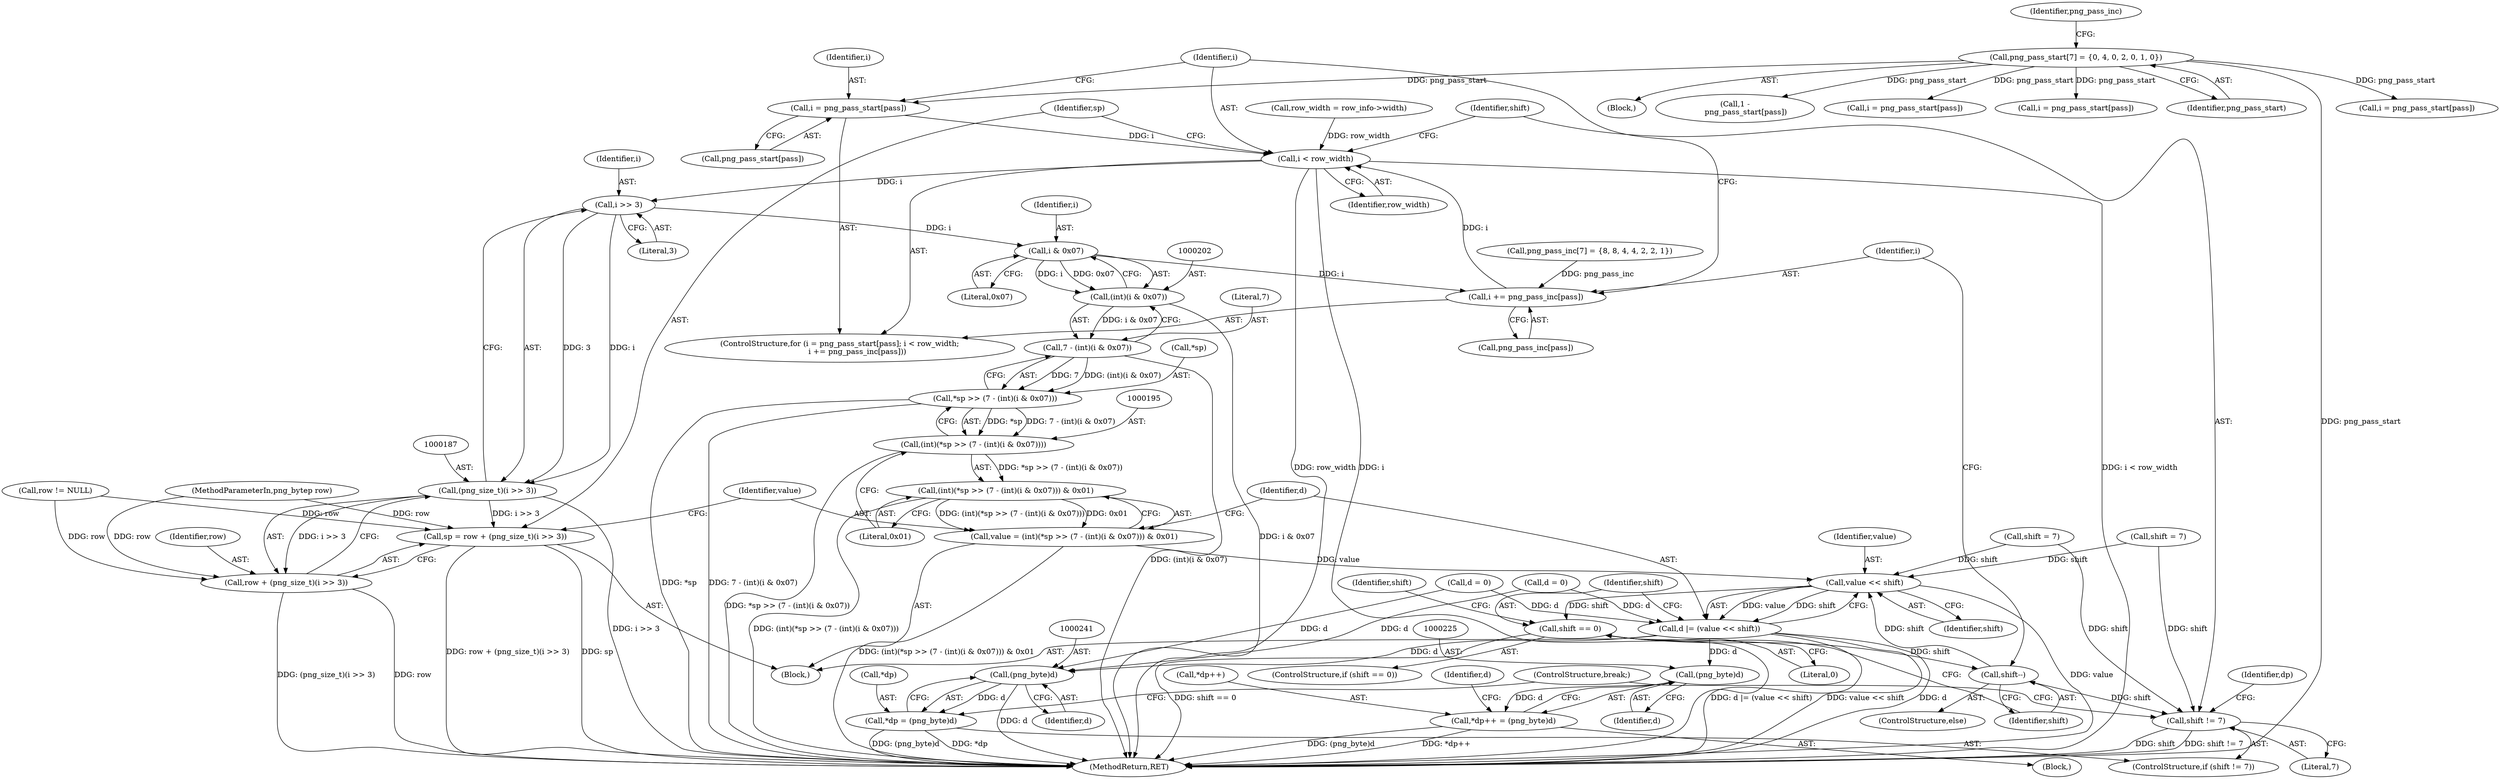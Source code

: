 digraph "0_Chrome_7f3d85b096f66870a15b37c2f40b219b2e292693_29@array" {
"1000168" [label="(Call,i = png_pass_start[pass])"];
"1000118" [label="(Call,png_pass_start[7] = {0, 4, 0, 2, 0, 1, 0})"];
"1000173" [label="(Call,i < row_width)"];
"1000188" [label="(Call,i >> 3)"];
"1000186" [label="(Call,(png_size_t)(i >> 3))"];
"1000182" [label="(Call,sp = row + (png_size_t)(i >> 3))"];
"1000184" [label="(Call,row + (png_size_t)(i >> 3))"];
"1000203" [label="(Call,i & 0x07)"];
"1000176" [label="(Call,i += png_pass_inc[pass])"];
"1000201" [label="(Call,(int)(i & 0x07))"];
"1000199" [label="(Call,7 - (int)(i & 0x07))"];
"1000196" [label="(Call,*sp >> (7 - (int)(i & 0x07)))"];
"1000194" [label="(Call,(int)(*sp >> (7 - (int)(i & 0x07))))"];
"1000193" [label="(Call,(int)(*sp >> (7 - (int)(i & 0x07))) & 0x01)"];
"1000191" [label="(Call,value = (int)(*sp >> (7 - (int)(i & 0x07))) & 0x01)"];
"1000209" [label="(Call,value << shift)"];
"1000207" [label="(Call,d |= (value << shift))"];
"1000224" [label="(Call,(png_byte)d)"];
"1000220" [label="(Call,*dp++ = (png_byte)d)"];
"1000240" [label="(Call,(png_byte)d)"];
"1000237" [label="(Call,*dp = (png_byte)d)"];
"1000213" [label="(Call,shift == 0)"];
"1000231" [label="(Call,shift--)"];
"1000234" [label="(Call,shift != 7)"];
"1000185" [label="(Identifier,row)"];
"1000268" [label="(Call,i = png_pass_start[pass])"];
"1000119" [label="(Identifier,png_pass_start)"];
"1000217" [label="(Call,shift = 7)"];
"1000224" [label="(Call,(png_byte)d)"];
"1000240" [label="(Call,(png_byte)d)"];
"1000197" [label="(Call,*sp)"];
"1000128" [label="(Call,row != NULL)"];
"1000116" [label="(Block,)"];
"1000191" [label="(Call,value = (int)(*sp >> (7 - (int)(i & 0x07))) & 0x01)"];
"1000243" [label="(ControlStructure,break;)"];
"1000161" [label="(Call,d = 0)"];
"1000215" [label="(Literal,0)"];
"1000175" [label="(Identifier,row_width)"];
"1000201" [label="(Call,(int)(i & 0x07))"];
"1000232" [label="(Identifier,shift)"];
"1000122" [label="(Identifier,png_pass_inc)"];
"1000213" [label="(Call,shift == 0)"];
"1000176" [label="(Call,i += png_pass_inc[pass])"];
"1000177" [label="(Identifier,i)"];
"1000199" [label="(Call,7 - (int)(i & 0x07))"];
"1000194" [label="(Call,(int)(*sp >> (7 - (int)(i & 0x07))))"];
"1000169" [label="(Identifier,i)"];
"1000204" [label="(Identifier,i)"];
"1000189" [label="(Identifier,i)"];
"1000214" [label="(Identifier,shift)"];
"1000517" [label="(Call,1 -\n         png_pass_start[pass])"];
"1000203" [label="(Call,i & 0x07)"];
"1000211" [label="(Identifier,shift)"];
"1000209" [label="(Call,value << shift)"];
"1000192" [label="(Identifier,value)"];
"1000216" [label="(Block,)"];
"1000170" [label="(Call,png_pass_start[pass])"];
"1000236" [label="(Literal,7)"];
"1000168" [label="(Call,i = png_pass_start[pass])"];
"1000536" [label="(MethodReturn,RET)"];
"1000188" [label="(Call,i >> 3)"];
"1000181" [label="(Block,)"];
"1000200" [label="(Literal,7)"];
"1000242" [label="(Identifier,d)"];
"1000167" [label="(ControlStructure,for (i = png_pass_start[pass]; i < row_width;\n               i += png_pass_inc[pass]))"];
"1000205" [label="(Literal,0x07)"];
"1000196" [label="(Call,*sp >> (7 - (int)(i & 0x07)))"];
"1000206" [label="(Literal,0x01)"];
"1000174" [label="(Identifier,i)"];
"1000210" [label="(Identifier,value)"];
"1000230" [label="(ControlStructure,else)"];
"1000239" [label="(Identifier,dp)"];
"1000121" [label="(Call,png_pass_inc[7] = {8, 8, 4, 4, 2, 2, 1})"];
"1000164" [label="(Call,shift = 7)"];
"1000184" [label="(Call,row + (png_size_t)(i >> 3))"];
"1000190" [label="(Literal,3)"];
"1000469" [label="(Call,i = png_pass_start[pass])"];
"1000182" [label="(Call,sp = row + (png_size_t)(i >> 3))"];
"1000178" [label="(Call,png_pass_inc[pass])"];
"1000369" [label="(Call,i = png_pass_start[pass])"];
"1000173" [label="(Call,i < row_width)"];
"1000186" [label="(Call,(png_size_t)(i >> 3))"];
"1000208" [label="(Identifier,d)"];
"1000114" [label="(MethodParameterIn,png_bytep row)"];
"1000220" [label="(Call,*dp++ = (png_byte)d)"];
"1000233" [label="(ControlStructure,if (shift != 7))"];
"1000238" [label="(Call,*dp)"];
"1000153" [label="(Call,row_width = row_info->width)"];
"1000227" [label="(Call,d = 0)"];
"1000218" [label="(Identifier,shift)"];
"1000183" [label="(Identifier,sp)"];
"1000193" [label="(Call,(int)(*sp >> (7 - (int)(i & 0x07))) & 0x01)"];
"1000212" [label="(ControlStructure,if (shift == 0))"];
"1000221" [label="(Call,*dp++)"];
"1000207" [label="(Call,d |= (value << shift))"];
"1000235" [label="(Identifier,shift)"];
"1000228" [label="(Identifier,d)"];
"1000118" [label="(Call,png_pass_start[7] = {0, 4, 0, 2, 0, 1, 0})"];
"1000237" [label="(Call,*dp = (png_byte)d)"];
"1000226" [label="(Identifier,d)"];
"1000231" [label="(Call,shift--)"];
"1000234" [label="(Call,shift != 7)"];
"1000168" -> "1000167"  [label="AST: "];
"1000168" -> "1000170"  [label="CFG: "];
"1000169" -> "1000168"  [label="AST: "];
"1000170" -> "1000168"  [label="AST: "];
"1000174" -> "1000168"  [label="CFG: "];
"1000118" -> "1000168"  [label="DDG: png_pass_start"];
"1000168" -> "1000173"  [label="DDG: i"];
"1000118" -> "1000116"  [label="AST: "];
"1000118" -> "1000119"  [label="CFG: "];
"1000119" -> "1000118"  [label="AST: "];
"1000122" -> "1000118"  [label="CFG: "];
"1000118" -> "1000536"  [label="DDG: png_pass_start"];
"1000118" -> "1000268"  [label="DDG: png_pass_start"];
"1000118" -> "1000369"  [label="DDG: png_pass_start"];
"1000118" -> "1000469"  [label="DDG: png_pass_start"];
"1000118" -> "1000517"  [label="DDG: png_pass_start"];
"1000173" -> "1000167"  [label="AST: "];
"1000173" -> "1000175"  [label="CFG: "];
"1000174" -> "1000173"  [label="AST: "];
"1000175" -> "1000173"  [label="AST: "];
"1000183" -> "1000173"  [label="CFG: "];
"1000235" -> "1000173"  [label="CFG: "];
"1000173" -> "1000536"  [label="DDG: i < row_width"];
"1000173" -> "1000536"  [label="DDG: i"];
"1000173" -> "1000536"  [label="DDG: row_width"];
"1000176" -> "1000173"  [label="DDG: i"];
"1000153" -> "1000173"  [label="DDG: row_width"];
"1000173" -> "1000188"  [label="DDG: i"];
"1000188" -> "1000186"  [label="AST: "];
"1000188" -> "1000190"  [label="CFG: "];
"1000189" -> "1000188"  [label="AST: "];
"1000190" -> "1000188"  [label="AST: "];
"1000186" -> "1000188"  [label="CFG: "];
"1000188" -> "1000186"  [label="DDG: i"];
"1000188" -> "1000186"  [label="DDG: 3"];
"1000188" -> "1000203"  [label="DDG: i"];
"1000186" -> "1000184"  [label="AST: "];
"1000187" -> "1000186"  [label="AST: "];
"1000184" -> "1000186"  [label="CFG: "];
"1000186" -> "1000536"  [label="DDG: i >> 3"];
"1000186" -> "1000182"  [label="DDG: i >> 3"];
"1000186" -> "1000184"  [label="DDG: i >> 3"];
"1000182" -> "1000181"  [label="AST: "];
"1000182" -> "1000184"  [label="CFG: "];
"1000183" -> "1000182"  [label="AST: "];
"1000184" -> "1000182"  [label="AST: "];
"1000192" -> "1000182"  [label="CFG: "];
"1000182" -> "1000536"  [label="DDG: row + (png_size_t)(i >> 3)"];
"1000182" -> "1000536"  [label="DDG: sp"];
"1000114" -> "1000182"  [label="DDG: row"];
"1000128" -> "1000182"  [label="DDG: row"];
"1000185" -> "1000184"  [label="AST: "];
"1000184" -> "1000536"  [label="DDG: (png_size_t)(i >> 3)"];
"1000184" -> "1000536"  [label="DDG: row"];
"1000114" -> "1000184"  [label="DDG: row"];
"1000128" -> "1000184"  [label="DDG: row"];
"1000203" -> "1000201"  [label="AST: "];
"1000203" -> "1000205"  [label="CFG: "];
"1000204" -> "1000203"  [label="AST: "];
"1000205" -> "1000203"  [label="AST: "];
"1000201" -> "1000203"  [label="CFG: "];
"1000203" -> "1000176"  [label="DDG: i"];
"1000203" -> "1000201"  [label="DDG: i"];
"1000203" -> "1000201"  [label="DDG: 0x07"];
"1000176" -> "1000167"  [label="AST: "];
"1000176" -> "1000178"  [label="CFG: "];
"1000177" -> "1000176"  [label="AST: "];
"1000178" -> "1000176"  [label="AST: "];
"1000174" -> "1000176"  [label="CFG: "];
"1000121" -> "1000176"  [label="DDG: png_pass_inc"];
"1000201" -> "1000199"  [label="AST: "];
"1000202" -> "1000201"  [label="AST: "];
"1000199" -> "1000201"  [label="CFG: "];
"1000201" -> "1000536"  [label="DDG: i & 0x07"];
"1000201" -> "1000199"  [label="DDG: i & 0x07"];
"1000199" -> "1000196"  [label="AST: "];
"1000200" -> "1000199"  [label="AST: "];
"1000196" -> "1000199"  [label="CFG: "];
"1000199" -> "1000536"  [label="DDG: (int)(i & 0x07)"];
"1000199" -> "1000196"  [label="DDG: 7"];
"1000199" -> "1000196"  [label="DDG: (int)(i & 0x07)"];
"1000196" -> "1000194"  [label="AST: "];
"1000197" -> "1000196"  [label="AST: "];
"1000194" -> "1000196"  [label="CFG: "];
"1000196" -> "1000536"  [label="DDG: *sp"];
"1000196" -> "1000536"  [label="DDG: 7 - (int)(i & 0x07)"];
"1000196" -> "1000194"  [label="DDG: *sp"];
"1000196" -> "1000194"  [label="DDG: 7 - (int)(i & 0x07)"];
"1000194" -> "1000193"  [label="AST: "];
"1000195" -> "1000194"  [label="AST: "];
"1000206" -> "1000194"  [label="CFG: "];
"1000194" -> "1000536"  [label="DDG: *sp >> (7 - (int)(i & 0x07))"];
"1000194" -> "1000193"  [label="DDG: *sp >> (7 - (int)(i & 0x07))"];
"1000193" -> "1000191"  [label="AST: "];
"1000193" -> "1000206"  [label="CFG: "];
"1000206" -> "1000193"  [label="AST: "];
"1000191" -> "1000193"  [label="CFG: "];
"1000193" -> "1000536"  [label="DDG: (int)(*sp >> (7 - (int)(i & 0x07)))"];
"1000193" -> "1000191"  [label="DDG: (int)(*sp >> (7 - (int)(i & 0x07)))"];
"1000193" -> "1000191"  [label="DDG: 0x01"];
"1000191" -> "1000181"  [label="AST: "];
"1000192" -> "1000191"  [label="AST: "];
"1000208" -> "1000191"  [label="CFG: "];
"1000191" -> "1000536"  [label="DDG: (int)(*sp >> (7 - (int)(i & 0x07))) & 0x01"];
"1000191" -> "1000209"  [label="DDG: value"];
"1000209" -> "1000207"  [label="AST: "];
"1000209" -> "1000211"  [label="CFG: "];
"1000210" -> "1000209"  [label="AST: "];
"1000211" -> "1000209"  [label="AST: "];
"1000207" -> "1000209"  [label="CFG: "];
"1000209" -> "1000536"  [label="DDG: value"];
"1000209" -> "1000207"  [label="DDG: value"];
"1000209" -> "1000207"  [label="DDG: shift"];
"1000217" -> "1000209"  [label="DDG: shift"];
"1000231" -> "1000209"  [label="DDG: shift"];
"1000164" -> "1000209"  [label="DDG: shift"];
"1000209" -> "1000213"  [label="DDG: shift"];
"1000207" -> "1000181"  [label="AST: "];
"1000208" -> "1000207"  [label="AST: "];
"1000214" -> "1000207"  [label="CFG: "];
"1000207" -> "1000536"  [label="DDG: value << shift"];
"1000207" -> "1000536"  [label="DDG: d"];
"1000207" -> "1000536"  [label="DDG: d |= (value << shift)"];
"1000227" -> "1000207"  [label="DDG: d"];
"1000161" -> "1000207"  [label="DDG: d"];
"1000207" -> "1000224"  [label="DDG: d"];
"1000207" -> "1000240"  [label="DDG: d"];
"1000224" -> "1000220"  [label="AST: "];
"1000224" -> "1000226"  [label="CFG: "];
"1000225" -> "1000224"  [label="AST: "];
"1000226" -> "1000224"  [label="AST: "];
"1000220" -> "1000224"  [label="CFG: "];
"1000224" -> "1000220"  [label="DDG: d"];
"1000220" -> "1000216"  [label="AST: "];
"1000221" -> "1000220"  [label="AST: "];
"1000228" -> "1000220"  [label="CFG: "];
"1000220" -> "1000536"  [label="DDG: *dp++"];
"1000220" -> "1000536"  [label="DDG: (png_byte)d"];
"1000240" -> "1000237"  [label="AST: "];
"1000240" -> "1000242"  [label="CFG: "];
"1000241" -> "1000240"  [label="AST: "];
"1000242" -> "1000240"  [label="AST: "];
"1000237" -> "1000240"  [label="CFG: "];
"1000240" -> "1000536"  [label="DDG: d"];
"1000240" -> "1000237"  [label="DDG: d"];
"1000227" -> "1000240"  [label="DDG: d"];
"1000161" -> "1000240"  [label="DDG: d"];
"1000237" -> "1000233"  [label="AST: "];
"1000238" -> "1000237"  [label="AST: "];
"1000243" -> "1000237"  [label="CFG: "];
"1000237" -> "1000536"  [label="DDG: (png_byte)d"];
"1000237" -> "1000536"  [label="DDG: *dp"];
"1000213" -> "1000212"  [label="AST: "];
"1000213" -> "1000215"  [label="CFG: "];
"1000214" -> "1000213"  [label="AST: "];
"1000215" -> "1000213"  [label="AST: "];
"1000218" -> "1000213"  [label="CFG: "];
"1000232" -> "1000213"  [label="CFG: "];
"1000213" -> "1000536"  [label="DDG: shift == 0"];
"1000213" -> "1000231"  [label="DDG: shift"];
"1000231" -> "1000230"  [label="AST: "];
"1000231" -> "1000232"  [label="CFG: "];
"1000232" -> "1000231"  [label="AST: "];
"1000177" -> "1000231"  [label="CFG: "];
"1000231" -> "1000234"  [label="DDG: shift"];
"1000234" -> "1000233"  [label="AST: "];
"1000234" -> "1000236"  [label="CFG: "];
"1000235" -> "1000234"  [label="AST: "];
"1000236" -> "1000234"  [label="AST: "];
"1000239" -> "1000234"  [label="CFG: "];
"1000243" -> "1000234"  [label="CFG: "];
"1000234" -> "1000536"  [label="DDG: shift"];
"1000234" -> "1000536"  [label="DDG: shift != 7"];
"1000217" -> "1000234"  [label="DDG: shift"];
"1000164" -> "1000234"  [label="DDG: shift"];
}
